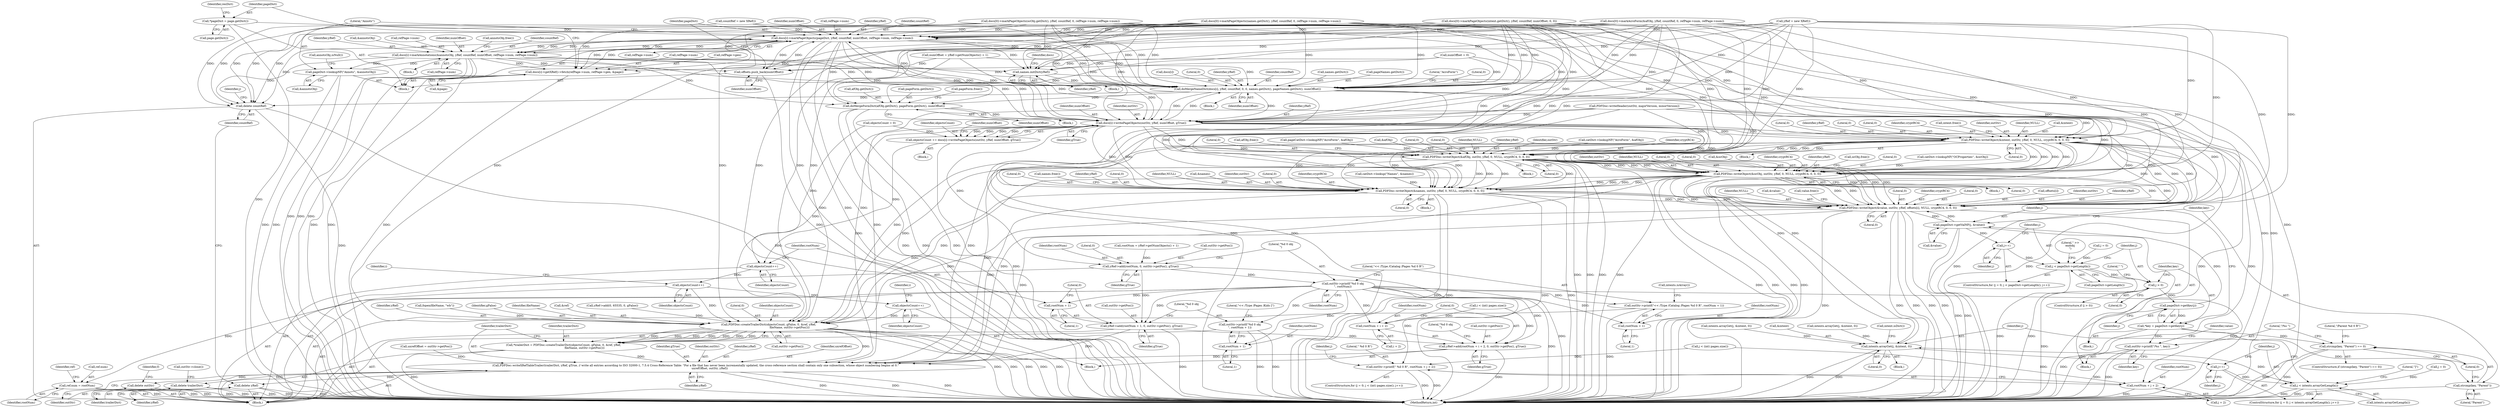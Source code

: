 digraph "0_poppler_5c9b08a875b07853be6c44e43ff5f7f059df666a@pointer" {
"1000649" [label="(Call,*pageDict = page.getDict())"];
"1000675" [label="(Call,docs[i]->markPageObjects(pageDict, yRef, countRef, numOffset, refPage->num, refPage->num))"];
"1000639" [label="(Call,docs[i]->getXRef()->fetch(refPage->num, refPage->gen, &page))"];
"1000673" [label="(Call,offsets.push_back(numOffset))"];
"1000695" [label="(Call,docs[i]->markAnnotations(&annotsObj, yRef, countRef, numOffset, refPage->num, refPage->num))"];
"1000687" [label="(Call,pageDict->lookupNF(\"Annots\", &annotsObj))"];
"1000733" [label="(Call,names.initDict(yRef))"];
"1000735" [label="(Call,doMergeNameDict(docs[i], yRef, countRef, 0, 0, names.getDict(), pageNames.getDict(), numOffset))"];
"1000771" [label="(Call,doMergeFormDict(afObj.getDict(), pageForm.getDict(), numOffset))"];
"1000780" [label="(Call,docs[i]->writePageObjects(outStr, yRef, numOffset, gTrue))"];
"1000778" [label="(Call,objectsCount += docs[i]->writePageObjects(outStr, yRef, numOffset, gTrue))"];
"1000911" [label="(Call,objectsCount++)"];
"1000948" [label="(Call,objectsCount++)"];
"1001043" [label="(Call,objectsCount++)"];
"1001063" [label="(Call,PDFDoc::createTrailerDict(objectsCount, gFalse, 0, &ref, yRef,\n                                                fileName, outStr->getPos()))"];
"1001061" [label="(Call,*trailerDict = PDFDoc::createTrailerDict(objectsCount, gFalse, 0, &ref, yRef,\n                                                fileName, outStr->getPos()))"];
"1001072" [label="(Call,PDFDoc::writeXRefTableTrailer(trailerDict, yRef, gTrue, // write all entries according to ISO 32000-1, 7.5.4 Cross-Reference Table: \"For a file that has never been incrementally updated, the cross-reference section shall contain only one subsection, whose object numbering begins at 0.\"\n                                uxrefOffset, outStr, yRef))"];
"1001079" [label="(Call,delete trailerDict)"];
"1001082" [label="(Call,delete outStr)"];
"1001086" [label="(Call,delete yRef)"];
"1000795" [label="(Call,yRef->add(rootNum, 0, outStr->getPos(), gTrue))"];
"1000800" [label="(Call,outStr->printf(\"%d 0 obj\n\", rootNum))"];
"1000803" [label="(Call,outStr->printf(\"<< /Type /Catalog /Pages %d 0 R\", rootNum + 1))"];
"1000805" [label="(Call,rootNum + 1)"];
"1000913" [label="(Call,yRef->add(rootNum + 1, 0, outStr->getPos(), gTrue))"];
"1000962" [label="(Call,yRef->add(rootNum + i + 2, 0, outStr->getPos(), gTrue))"];
"1000914" [label="(Call,rootNum + 1)"];
"1000920" [label="(Call,outStr->printf(\"%d 0 obj\n\", rootNum + 1))"];
"1000922" [label="(Call,rootNum + 1)"];
"1000938" [label="(Call,outStr->printf(\" %d 0 R\", rootNum + j + 2))"];
"1000940" [label="(Call,rootNum + j + 2)"];
"1000963" [label="(Call,rootNum + i + 2)"];
"1001050" [label="(Call,ref.num = rootNum)"];
"1000836" [label="(Call,PDFDoc::writeObject(&intent, outStr, yRef, 0, NULL, cryptRC4, 0, 0, 0))"];
"1000828" [label="(Call,intents.arrayGet(j, &intent, 0))"];
"1000824" [label="(Call,j++)"];
"1000821" [label="(Call,j < intents.arrayGetLength())"];
"1000857" [label="(Call,PDFDoc::writeObject(&afObj, outStr, yRef, 0, NULL, cryptRC4, 0, 0, 0))"];
"1000877" [label="(Call,PDFDoc::writeObject(&ocObj, outStr, yRef, 0, NULL, cryptRC4, 0, 0, 0))"];
"1000897" [label="(Call,PDFDoc::writeObject(&names, outStr, yRef, 0, NULL, cryptRC4, 0, 0, 0))"];
"1001027" [label="(Call,PDFDoc::writeObject(&value, outStr, yRef, offsets[i], NULL, cryptRC4, 0, 0, 0))"];
"1001006" [label="(Call,pageDict->getValNF(j, &value))"];
"1000991" [label="(Call,j++)"];
"1000988" [label="(Call,j < pageDict->getLength())"];
"1000995" [label="(Call,j > 0)"];
"1001003" [label="(Call,pageDict->getKey(j))"];
"1001001" [label="(Call,*key = pageDict->getKey(j))"];
"1001011" [label="(Call,strcmp(key, \"Parent\") == 0)"];
"1001012" [label="(Call,strcmp(key, \"Parent\"))"];
"1001024" [label="(Call,outStr->printf(\"/%s \", key))"];
"1001088" [label="(Call,delete countRef)"];
"1000679" [label="(Identifier,numOffset)"];
"1001088" [label="(Call,delete countRef)"];
"1000784" [label="(Identifier,gTrue)"];
"1000868" [label="(Call,afObj.free())"];
"1000460" [label="(Call,intents.arrayGet(j, &intent, 0))"];
"1000311" [label="(Call,yRef->add(0, 65535, 0, gFalse))"];
"1000743" [label="(Call,names.getDict())"];
"1000376" [label="(Call,docs[0]->markPageObjects(ocObj.getDict(), yRef, countRef, 0, refPage->num, refPage->num))"];
"1000898" [label="(Call,&names)"];
"1000786" [label="(Identifier,numOffset)"];
"1000927" [label="(ControlStructure,for (j = 0; j < (int) pages.size(); j++))"];
"1001057" [label="(Identifier,ref)"];
"1001006" [label="(Call,pageDict->getValNF(j, &value))"];
"1000689" [label="(Call,&annotsObj)"];
"1001039" [label="(Literal,0)"];
"1000839" [label="(Identifier,outStr)"];
"1000727" [label="(Block,)"];
"1000991" [label="(Call,j++)"];
"1000673" [label="(Call,offsets.push_back(numOffset))"];
"1000640" [label="(Call,refPage->num)"];
"1000912" [label="(Identifier,objectsCount)"];
"1000861" [label="(Identifier,yRef)"];
"1001085" [label="(Identifier,f)"];
"1001075" [label="(Identifier,gTrue)"];
"1001010" [label="(ControlStructure,if (strcmp(key, \"Parent\") == 0))"];
"1001077" [label="(Identifier,outStr)"];
"1000884" [label="(Identifier,cryptRC4)"];
"1001026" [label="(Identifier,key)"];
"1000994" [label="(ControlStructure,if (j > 0))"];
"1000860" [label="(Identifier,outStr)"];
"1000984" [label="(ControlStructure,for (j = 0; j < pageDict->getLength(); j++))"];
"1001066" [label="(Literal,0)"];
"1000801" [label="(Literal,\"%d 0 obj\n\")"];
"1000941" [label="(Identifier,rootNum)"];
"1000594" [label="(Call,docs[0]->markPageObjects(intent.getDict(), yRef, countRef, numOffset, 0, 0))"];
"1000854" [label="(Block,)"];
"1000990" [label="(Call,pageDict->getLength())"];
"1000797" [label="(Literal,0)"];
"1000821" [label="(Call,j < intents.arrayGetLength())"];
"1000900" [label="(Identifier,outStr)"];
"1000736" [label="(Call,docs[i])"];
"1000835" [label="(Block,)"];
"1001074" [label="(Identifier,yRef)"];
"1001051" [label="(Call,ref.num)"];
"1000782" [label="(Identifier,yRef)"];
"1000825" [label="(Identifier,j)"];
"1000694" [label="(Block,)"];
"1000651" [label="(Call,page.getDict())"];
"1001064" [label="(Identifier,objectsCount)"];
"1000341" [label="(Call,catDict->lookupNF(\"AcroForm\", &afObj))"];
"1000882" [label="(Literal,0)"];
"1000989" [label="(Identifier,j)"];
"1001025" [label="(Literal,\"/%s \")"];
"1000800" [label="(Call,outStr->printf(\"%d 0 obj\n\", rootNum))"];
"1000916" [label="(Literal,1)"];
"1000628" [label="(Block,)"];
"1000790" [label="(Call,rootNum = yRef->getNumObjects() + 1)"];
"1000704" [label="(Call,refPage->num)"];
"1000741" [label="(Literal,0)"];
"1000734" [label="(Identifier,yRef)"];
"1000701" [label="(Call,refPage->num)"];
"1000739" [label="(Identifier,yRef)"];
"1000867" [label="(Literal,0)"];
"1000654" [label="(Identifier,resDict)"];
"1000942" [label="(Call,j + 2)"];
"1000968" [label="(Literal,0)"];
"1001003" [label="(Call,pageDict->getKey(j))"];
"1000964" [label="(Identifier,rootNum)"];
"1000806" [label="(Identifier,rootNum)"];
"1001069" [label="(Identifier,yRef)"];
"1001014" [label="(Literal,\"Parent\")"];
"1000286" [label="(Call,fopen(fileName, \"wb\"))"];
"1001078" [label="(Identifier,yRef)"];
"1001089" [label="(Identifier,countRef)"];
"1001062" [label="(Identifier,trailerDict)"];
"1000837" [label="(Call,&intent)"];
"1000683" [label="(Call,refPage->num)"];
"1000804" [label="(Literal,\"<< /Type /Catalog /Pages %d 0 R\")"];
"1000832" [label="(Literal,0)"];
"1000864" [label="(Identifier,cryptRC4)"];
"1000937" [label="(Identifier,j)"];
"1000938" [label="(Call,outStr->printf(\" %d 0 R\", rootNum + j + 2))"];
"1001018" [label="(Literal,\"/Parent %d 0 R\")"];
"1000773" [label="(Call,pageForm.getDict())"];
"1001080" [label="(Identifier,trailerDict)"];
"1001086" [label="(Call,delete yRef)"];
"1000693" [label="(Call,annotsObj.isNull())"];
"1000830" [label="(Call,&intent)"];
"1000954" [label="(Call,i < (int) pages.size())"];
"1000780" [label="(Call,docs[i]->writePageObjects(outStr, yRef, numOffset, gTrue))"];
"1001072" [label="(Call,PDFDoc::writeXRefTableTrailer(trailerDict, yRef, gTrue, // write all entries according to ISO 32000-1, 7.5.4 Cross-Reference Table: \"For a file that has never been incrementally updated, the cross-reference section shall contain only one subsection, whose object numbering begins at 0.\"\n                                uxrefOffset, outStr, yRef))"];
"1000802" [label="(Identifier,rootNum)"];
"1000680" [label="(Call,refPage->num)"];
"1000745" [label="(Identifier,numOffset)"];
"1000920" [label="(Call,outStr->printf(\"%d 0 obj\n\", rootNum + 1))"];
"1000646" [label="(Call,&page)"];
"1000826" [label="(Block,)"];
"1000844" [label="(Literal,0)"];
"1000840" [label="(Identifier,yRef)"];
"1000775" [label="(Call,pageForm.free())"];
"1001043" [label="(Call,objectsCount++)"];
"1000828" [label="(Call,intents.arrayGet(j, &intent, 0))"];
"1000915" [label="(Identifier,rootNum)"];
"1001042" [label="(Literal,\" >>\nendobj\n\")"];
"1000939" [label="(Literal,\" %d 0 R\")"];
"1000894" [label="(Block,)"];
"1001065" [label="(Identifier,gFalse)"];
"1000675" [label="(Call,docs[i]->markPageObjects(pageDict, yRef, countRef, numOffset, refPage->num, refPage->num))"];
"1000906" [label="(Literal,0)"];
"1000778" [label="(Call,objectsCount += docs[i]->writePageObjects(outStr, yRef, numOffset, gTrue))"];
"1000639" [label="(Call,docs[i]->getXRef()->fetch(refPage->num, refPage->gen, &page))"];
"1001081" [label="(Call,outStr->close())"];
"1001038" [label="(Literal,0)"];
"1000795" [label="(Call,yRef->add(rootNum, 0, outStr->getPos(), gTrue))"];
"1000904" [label="(Identifier,cryptRC4)"];
"1001002" [label="(Identifier,key)"];
"1000940" [label="(Call,rootNum + j + 2)"];
"1000700" [label="(Identifier,numOffset)"];
"1000677" [label="(Identifier,yRef)"];
"1000877" [label="(Call,PDFDoc::writeObject(&ocObj, outStr, yRef, 0, NULL, cryptRC4, 0, 0, 0))"];
"1000961" [label="(Block,)"];
"1000878" [label="(Call,&ocObj)"];
"1000798" [label="(Call,outStr->getPos())"];
"1000865" [label="(Literal,0)"];
"1000387" [label="(Call,catDict->lookup(\"Names\", &names))"];
"1001023" [label="(Block,)"];
"1000874" [label="(Block,)"];
"1000887" [label="(Literal,0)"];
"1001054" [label="(Identifier,rootNum)"];
"1000110" [label="(Call,numOffset = 0)"];
"1000992" [label="(Identifier,j)"];
"1000316" [label="(Call,PDFDoc::writeHeader(outStr, majorVersion, minorVersion))"];
"1001070" [label="(Identifier,fileName)"];
"1001063" [label="(Call,PDFDoc::createTrailerDict(objectsCount, gFalse, 0, &ref, yRef,\n                                                fileName, outStr->getPos()))"];
"1000972" [label="(Literal,\"%d 0 obj\n\")"];
"1000926" [label="(Literal,\"<< /Type /Pages /Kids [\")"];
"1000905" [label="(Literal,0)"];
"1000731" [label="(Block,)"];
"1001036" [label="(Identifier,cryptRC4)"];
"1000908" [label="(Call,names.free())"];
"1000650" [label="(Identifier,pageDict)"];
"1000805" [label="(Call,rootNum + 1)"];
"1000822" [label="(Identifier,j)"];
"1000999" [label="(Literal,\" \")"];
"1000842" [label="(Identifier,NULL)"];
"1000796" [label="(Identifier,rootNum)"];
"1001082" [label="(Call,delete outStr)"];
"1001083" [label="(Identifier,outStr)"];
"1000354" [label="(Call,docs[0]->markAcroForm(&afObj, yRef, countRef, 0, refPage->num, refPage->num))"];
"1001079" [label="(Call,delete trailerDict)"];
"1000303" [label="(Call,yRef = new XRef())"];
"1001037" [label="(Literal,0)"];
"1000914" [label="(Call,rootNum + 1)"];
"1000763" [label="(Call,pageCatDict->lookupNF(\"AcroForm\", &afObj))"];
"1000817" [label="(ControlStructure,for (j = 0; j < intents.arrayGetLength(); j++))"];
"1001007" [label="(Identifier,j)"];
"1000919" [label="(Identifier,gTrue)"];
"1001050" [label="(Call,ref.num = rootNum)"];
"1000907" [label="(Literal,0)"];
"1000858" [label="(Call,&afObj)"];
"1000841" [label="(Literal,0)"];
"1000881" [label="(Identifier,yRef)"];
"1000901" [label="(Identifier,yRef)"];
"1000737" [label="(Identifier,docs)"];
"1000735" [label="(Call,doMergeNameDict(docs[i], yRef, countRef, 0, 0, names.getDict(), pageNames.getDict(), numOffset))"];
"1000917" [label="(Literal,0)"];
"1000924" [label="(Literal,1)"];
"1000965" [label="(Call,i + 2)"];
"1000845" [label="(Literal,0)"];
"1001001" [label="(Call,*key = pageDict->getKey(j))"];
"1000997" [label="(Literal,0)"];
"1000902" [label="(Literal,0)"];
"1000921" [label="(Literal,\"%d 0 obj\n\")"];
"1001087" [label="(Identifier,yRef)"];
"1000888" [label="(Call,ocObj.free())"];
"1000960" [label="(Identifier,i)"];
"1000862" [label="(Literal,0)"];
"1000772" [label="(Call,afObj.getDict())"];
"1000897" [label="(Call,PDFDoc::writeObject(&names, outStr, yRef, 0, NULL, cryptRC4, 0, 0, 0))"];
"1000903" [label="(Identifier,NULL)"];
"1000740" [label="(Identifier,countRef)"];
"1000618" [label="(Block,)"];
"1000985" [label="(Call,j = 0)"];
"1001012" [label="(Call,strcmp(key, \"Parent\"))"];
"1000818" [label="(Call,j = 0)"];
"1000857" [label="(Call,PDFDoc::writeObject(&afObj, outStr, yRef, 0, NULL, cryptRC4, 0, 0, 0))"];
"1000770" [label="(Block,)"];
"1000843" [label="(Identifier,cryptRC4)"];
"1000885" [label="(Literal,0)"];
"1000707" [label="(Call,annotsObj.free())"];
"1000106" [label="(Call,objectsCount = 0)"];
"1000913" [label="(Call,yRef->add(rootNum + 1, 0, outStr->getPos(), gTrue))"];
"1000847" [label="(Call,intent.free())"];
"1000799" [label="(Identifier,gTrue)"];
"1000397" [label="(Call,docs[0]->markPageObjects(names.getDict(), yRef, countRef, 0, refPage->num, refPage->num))"];
"1000695" [label="(Call,docs[i]->markAnnotations(&annotsObj, yRef, countRef, numOffset, refPage->num, refPage->num))"];
"1000969" [label="(Call,outStr->getPos())"];
"1001032" [label="(Call,offsets[i])"];
"1000824" [label="(Call,j++)"];
"1001011" [label="(Call,strcmp(key, \"Parent\") == 0)"];
"1000744" [label="(Call,pageNames.getDict())"];
"1000366" [label="(Call,catDict->lookupNF(\"OCProperties\", &ocObj))"];
"1001030" [label="(Identifier,outStr)"];
"1000948" [label="(Call,objectsCount++)"];
"1001004" [label="(Identifier,j)"];
"1000699" [label="(Identifier,countRef)"];
"1000687" [label="(Call,pageDict->lookupNF(\"Annots\", &annotsObj))"];
"1000988" [label="(Call,j < pageDict->getLength())"];
"1001013" [label="(Identifier,key)"];
"1001061" [label="(Call,*trailerDict = PDFDoc::createTrailerDict(objectsCount, gFalse, 0, &ref, yRef,\n                                                fileName, outStr->getPos()))"];
"1000922" [label="(Call,rootNum + 1)"];
"1000698" [label="(Identifier,yRef)"];
"1000970" [label="(Identifier,gTrue)"];
"1001029" [label="(Identifier,value)"];
"1000733" [label="(Call,names.initDict(yRef))"];
"1000586" [label="(Call,intents.arrayGet(j, &intent, 0))"];
"1000783" [label="(Identifier,numOffset)"];
"1001071" [label="(Call,outStr->getPos())"];
"1000995" [label="(Call,j > 0)"];
"1001024" [label="(Call,outStr->printf(\"/%s \", key))"];
"1000747" [label="(Literal,\"AcroForm\")"];
"1001031" [label="(Identifier,yRef)"];
"1001073" [label="(Identifier,trailerDict)"];
"1000952" [label="(Identifier,i)"];
"1000846" [label="(Literal,0)"];
"1000803" [label="(Call,outStr->printf(\"<< /Type /Catalog /Pages %d 0 R\", rootNum + 1))"];
"1000771" [label="(Call,doMergeFormDict(afObj.getDict(), pageForm.getDict(), numOffset))"];
"1000996" [label="(Identifier,j)"];
"1000880" [label="(Identifier,outStr)"];
"1000781" [label="(Identifier,outStr)"];
"1001035" [label="(Identifier,NULL)"];
"1000643" [label="(Call,refPage->gen)"];
"1000823" [label="(Call,intents.arrayGetLength())"];
"1001028" [label="(Call,&value)"];
"1000649" [label="(Call,*pageDict = page.getDict())"];
"1000883" [label="(Identifier,NULL)"];
"1000963" [label="(Call,rootNum + i + 2)"];
"1001120" [label="(MethodReturn,int)"];
"1000742" [label="(Literal,0)"];
"1000962" [label="(Call,yRef->add(rootNum + i + 2, 0, outStr->getPos(), gTrue))"];
"1001015" [label="(Literal,0)"];
"1001076" [label="(Identifier,uxrefOffset)"];
"1001092" [label="(Identifier,j)"];
"1000849" [label="(Literal,\"]\")"];
"1000674" [label="(Identifier,numOffset)"];
"1001044" [label="(Identifier,objectsCount)"];
"1001067" [label="(Call,&ref)"];
"1000886" [label="(Literal,0)"];
"1000688" [label="(Literal,\"Annots\")"];
"1000836" [label="(Call,PDFDoc::writeObject(&intent, outStr, yRef, 0, NULL, cryptRC4, 0, 0, 0))"];
"1000866" [label="(Literal,0)"];
"1000307" [label="(Call,countRef = new XRef())"];
"1000834" [label="(Call,intent.isDict())"];
"1000911" [label="(Call,objectsCount++)"];
"1000774" [label="(Identifier,numOffset)"];
"1001046" [label="(Call,uxrefOffset = outStr->getPos())"];
"1000993" [label="(Block,)"];
"1001027" [label="(Call,PDFDoc::writeObject(&value, outStr, yRef, offsets[i], NULL, cryptRC4, 0, 0, 0))"];
"1000807" [label="(Literal,1)"];
"1000918" [label="(Call,outStr->getPos())"];
"1000949" [label="(Identifier,objectsCount)"];
"1000931" [label="(Call,j < (int) pages.size())"];
"1000829" [label="(Identifier,j)"];
"1000678" [label="(Identifier,countRef)"];
"1000696" [label="(Call,&annotsObj)"];
"1000779" [label="(Identifier,objectsCount)"];
"1000923" [label="(Identifier,rootNum)"];
"1001040" [label="(Call,value.free())"];
"1001008" [label="(Call,&value)"];
"1000104" [label="(Block,)"];
"1000810" [label="(Call,intents.isArray())"];
"1000863" [label="(Identifier,NULL)"];
"1000785" [label="(Call,numOffset = yRef->getNumObjects() + 1)"];
"1000676" [label="(Identifier,pageDict)"];
"1000649" -> "1000628"  [label="AST: "];
"1000649" -> "1000651"  [label="CFG: "];
"1000650" -> "1000649"  [label="AST: "];
"1000651" -> "1000649"  [label="AST: "];
"1000654" -> "1000649"  [label="CFG: "];
"1000649" -> "1001120"  [label="DDG: "];
"1000649" -> "1000675"  [label="DDG: "];
"1000675" -> "1000628"  [label="AST: "];
"1000675" -> "1000683"  [label="CFG: "];
"1000676" -> "1000675"  [label="AST: "];
"1000677" -> "1000675"  [label="AST: "];
"1000678" -> "1000675"  [label="AST: "];
"1000679" -> "1000675"  [label="AST: "];
"1000680" -> "1000675"  [label="AST: "];
"1000683" -> "1000675"  [label="AST: "];
"1000688" -> "1000675"  [label="CFG: "];
"1000675" -> "1001120"  [label="DDG: "];
"1000675" -> "1001120"  [label="DDG: "];
"1000675" -> "1001120"  [label="DDG: "];
"1000675" -> "1000639"  [label="DDG: "];
"1000675" -> "1000673"  [label="DDG: "];
"1000303" -> "1000675"  [label="DDG: "];
"1000354" -> "1000675"  [label="DDG: "];
"1000354" -> "1000675"  [label="DDG: "];
"1000376" -> "1000675"  [label="DDG: "];
"1000376" -> "1000675"  [label="DDG: "];
"1000695" -> "1000675"  [label="DDG: "];
"1000695" -> "1000675"  [label="DDG: "];
"1000397" -> "1000675"  [label="DDG: "];
"1000397" -> "1000675"  [label="DDG: "];
"1000780" -> "1000675"  [label="DDG: "];
"1000594" -> "1000675"  [label="DDG: "];
"1000594" -> "1000675"  [label="DDG: "];
"1000307" -> "1000675"  [label="DDG: "];
"1000735" -> "1000675"  [label="DDG: "];
"1000673" -> "1000675"  [label="DDG: "];
"1000639" -> "1000675"  [label="DDG: "];
"1000675" -> "1000695"  [label="DDG: "];
"1000675" -> "1000695"  [label="DDG: "];
"1000675" -> "1000695"  [label="DDG: "];
"1000675" -> "1000695"  [label="DDG: "];
"1000675" -> "1000733"  [label="DDG: "];
"1000675" -> "1000735"  [label="DDG: "];
"1000675" -> "1000735"  [label="DDG: "];
"1000675" -> "1000735"  [label="DDG: "];
"1000675" -> "1000771"  [label="DDG: "];
"1000675" -> "1000780"  [label="DDG: "];
"1000675" -> "1000780"  [label="DDG: "];
"1000675" -> "1001088"  [label="DDG: "];
"1000639" -> "1000628"  [label="AST: "];
"1000639" -> "1000646"  [label="CFG: "];
"1000640" -> "1000639"  [label="AST: "];
"1000643" -> "1000639"  [label="AST: "];
"1000646" -> "1000639"  [label="AST: "];
"1000650" -> "1000639"  [label="CFG: "];
"1000639" -> "1001120"  [label="DDG: "];
"1000639" -> "1001120"  [label="DDG: "];
"1000639" -> "1001120"  [label="DDG: "];
"1000397" -> "1000639"  [label="DDG: "];
"1000376" -> "1000639"  [label="DDG: "];
"1000695" -> "1000639"  [label="DDG: "];
"1000354" -> "1000639"  [label="DDG: "];
"1000673" -> "1000628"  [label="AST: "];
"1000673" -> "1000674"  [label="CFG: "];
"1000674" -> "1000673"  [label="AST: "];
"1000676" -> "1000673"  [label="CFG: "];
"1000673" -> "1001120"  [label="DDG: "];
"1000695" -> "1000673"  [label="DDG: "];
"1000594" -> "1000673"  [label="DDG: "];
"1000785" -> "1000673"  [label="DDG: "];
"1000110" -> "1000673"  [label="DDG: "];
"1000695" -> "1000694"  [label="AST: "];
"1000695" -> "1000704"  [label="CFG: "];
"1000696" -> "1000695"  [label="AST: "];
"1000698" -> "1000695"  [label="AST: "];
"1000699" -> "1000695"  [label="AST: "];
"1000700" -> "1000695"  [label="AST: "];
"1000701" -> "1000695"  [label="AST: "];
"1000704" -> "1000695"  [label="AST: "];
"1000707" -> "1000695"  [label="CFG: "];
"1000695" -> "1001120"  [label="DDG: "];
"1000695" -> "1001120"  [label="DDG: "];
"1000695" -> "1001120"  [label="DDG: "];
"1000695" -> "1000687"  [label="DDG: "];
"1000687" -> "1000695"  [label="DDG: "];
"1000695" -> "1000733"  [label="DDG: "];
"1000695" -> "1000735"  [label="DDG: "];
"1000695" -> "1000735"  [label="DDG: "];
"1000695" -> "1000735"  [label="DDG: "];
"1000695" -> "1000771"  [label="DDG: "];
"1000695" -> "1000780"  [label="DDG: "];
"1000695" -> "1000780"  [label="DDG: "];
"1000695" -> "1001088"  [label="DDG: "];
"1000687" -> "1000628"  [label="AST: "];
"1000687" -> "1000689"  [label="CFG: "];
"1000688" -> "1000687"  [label="AST: "];
"1000689" -> "1000687"  [label="AST: "];
"1000693" -> "1000687"  [label="CFG: "];
"1000687" -> "1001120"  [label="DDG: "];
"1000687" -> "1001120"  [label="DDG: "];
"1000733" -> "1000731"  [label="AST: "];
"1000733" -> "1000734"  [label="CFG: "];
"1000734" -> "1000733"  [label="AST: "];
"1000737" -> "1000733"  [label="CFG: "];
"1000733" -> "1001120"  [label="DDG: "];
"1000303" -> "1000733"  [label="DDG: "];
"1000354" -> "1000733"  [label="DDG: "];
"1000376" -> "1000733"  [label="DDG: "];
"1000397" -> "1000733"  [label="DDG: "];
"1000780" -> "1000733"  [label="DDG: "];
"1000594" -> "1000733"  [label="DDG: "];
"1000733" -> "1000735"  [label="DDG: "];
"1000735" -> "1000727"  [label="AST: "];
"1000735" -> "1000745"  [label="CFG: "];
"1000736" -> "1000735"  [label="AST: "];
"1000739" -> "1000735"  [label="AST: "];
"1000740" -> "1000735"  [label="AST: "];
"1000741" -> "1000735"  [label="AST: "];
"1000742" -> "1000735"  [label="AST: "];
"1000743" -> "1000735"  [label="AST: "];
"1000744" -> "1000735"  [label="AST: "];
"1000745" -> "1000735"  [label="AST: "];
"1000747" -> "1000735"  [label="CFG: "];
"1000735" -> "1001120"  [label="DDG: "];
"1000735" -> "1001120"  [label="DDG: "];
"1000735" -> "1001120"  [label="DDG: "];
"1000735" -> "1001120"  [label="DDG: "];
"1000303" -> "1000735"  [label="DDG: "];
"1000354" -> "1000735"  [label="DDG: "];
"1000354" -> "1000735"  [label="DDG: "];
"1000376" -> "1000735"  [label="DDG: "];
"1000376" -> "1000735"  [label="DDG: "];
"1000397" -> "1000735"  [label="DDG: "];
"1000397" -> "1000735"  [label="DDG: "];
"1000780" -> "1000735"  [label="DDG: "];
"1000594" -> "1000735"  [label="DDG: "];
"1000594" -> "1000735"  [label="DDG: "];
"1000594" -> "1000735"  [label="DDG: "];
"1000307" -> "1000735"  [label="DDG: "];
"1000785" -> "1000735"  [label="DDG: "];
"1000110" -> "1000735"  [label="DDG: "];
"1000735" -> "1000771"  [label="DDG: "];
"1000735" -> "1000780"  [label="DDG: "];
"1000735" -> "1000780"  [label="DDG: "];
"1000735" -> "1001088"  [label="DDG: "];
"1000771" -> "1000770"  [label="AST: "];
"1000771" -> "1000774"  [label="CFG: "];
"1000772" -> "1000771"  [label="AST: "];
"1000773" -> "1000771"  [label="AST: "];
"1000774" -> "1000771"  [label="AST: "];
"1000775" -> "1000771"  [label="CFG: "];
"1000771" -> "1001120"  [label="DDG: "];
"1000771" -> "1001120"  [label="DDG: "];
"1000771" -> "1001120"  [label="DDG: "];
"1000594" -> "1000771"  [label="DDG: "];
"1000785" -> "1000771"  [label="DDG: "];
"1000110" -> "1000771"  [label="DDG: "];
"1000771" -> "1000780"  [label="DDG: "];
"1000780" -> "1000778"  [label="AST: "];
"1000780" -> "1000784"  [label="CFG: "];
"1000781" -> "1000780"  [label="AST: "];
"1000782" -> "1000780"  [label="AST: "];
"1000783" -> "1000780"  [label="AST: "];
"1000784" -> "1000780"  [label="AST: "];
"1000778" -> "1000780"  [label="CFG: "];
"1000780" -> "1000778"  [label="DDG: "];
"1000780" -> "1000778"  [label="DDG: "];
"1000780" -> "1000778"  [label="DDG: "];
"1000780" -> "1000778"  [label="DDG: "];
"1000316" -> "1000780"  [label="DDG: "];
"1000303" -> "1000780"  [label="DDG: "];
"1000354" -> "1000780"  [label="DDG: "];
"1000376" -> "1000780"  [label="DDG: "];
"1000397" -> "1000780"  [label="DDG: "];
"1000594" -> "1000780"  [label="DDG: "];
"1000594" -> "1000780"  [label="DDG: "];
"1000785" -> "1000780"  [label="DDG: "];
"1000110" -> "1000780"  [label="DDG: "];
"1000780" -> "1000795"  [label="DDG: "];
"1000780" -> "1000836"  [label="DDG: "];
"1000780" -> "1000836"  [label="DDG: "];
"1000780" -> "1000857"  [label="DDG: "];
"1000780" -> "1000857"  [label="DDG: "];
"1000780" -> "1000877"  [label="DDG: "];
"1000780" -> "1000877"  [label="DDG: "];
"1000780" -> "1000897"  [label="DDG: "];
"1000780" -> "1000897"  [label="DDG: "];
"1000780" -> "1001027"  [label="DDG: "];
"1000780" -> "1001027"  [label="DDG: "];
"1000780" -> "1001063"  [label="DDG: "];
"1000780" -> "1001072"  [label="DDG: "];
"1000778" -> "1000618"  [label="AST: "];
"1000779" -> "1000778"  [label="AST: "];
"1000786" -> "1000778"  [label="CFG: "];
"1000778" -> "1001120"  [label="DDG: "];
"1000106" -> "1000778"  [label="DDG: "];
"1000778" -> "1000911"  [label="DDG: "];
"1000911" -> "1000104"  [label="AST: "];
"1000911" -> "1000912"  [label="CFG: "];
"1000912" -> "1000911"  [label="AST: "];
"1000915" -> "1000911"  [label="CFG: "];
"1000106" -> "1000911"  [label="DDG: "];
"1000911" -> "1000948"  [label="DDG: "];
"1000948" -> "1000104"  [label="AST: "];
"1000948" -> "1000949"  [label="CFG: "];
"1000949" -> "1000948"  [label="AST: "];
"1000952" -> "1000948"  [label="CFG: "];
"1000948" -> "1001043"  [label="DDG: "];
"1000948" -> "1001063"  [label="DDG: "];
"1001043" -> "1000961"  [label="AST: "];
"1001043" -> "1001044"  [label="CFG: "];
"1001044" -> "1001043"  [label="AST: "];
"1000960" -> "1001043"  [label="CFG: "];
"1001043" -> "1001063"  [label="DDG: "];
"1001063" -> "1001061"  [label="AST: "];
"1001063" -> "1001071"  [label="CFG: "];
"1001064" -> "1001063"  [label="AST: "];
"1001065" -> "1001063"  [label="AST: "];
"1001066" -> "1001063"  [label="AST: "];
"1001067" -> "1001063"  [label="AST: "];
"1001069" -> "1001063"  [label="AST: "];
"1001070" -> "1001063"  [label="AST: "];
"1001071" -> "1001063"  [label="AST: "];
"1001061" -> "1001063"  [label="CFG: "];
"1001063" -> "1001120"  [label="DDG: "];
"1001063" -> "1001120"  [label="DDG: "];
"1001063" -> "1001120"  [label="DDG: "];
"1001063" -> "1001120"  [label="DDG: "];
"1001063" -> "1001120"  [label="DDG: "];
"1001063" -> "1001061"  [label="DDG: "];
"1001063" -> "1001061"  [label="DDG: "];
"1001063" -> "1001061"  [label="DDG: "];
"1001063" -> "1001061"  [label="DDG: "];
"1001063" -> "1001061"  [label="DDG: "];
"1001063" -> "1001061"  [label="DDG: "];
"1001063" -> "1001061"  [label="DDG: "];
"1000311" -> "1001063"  [label="DDG: "];
"1000877" -> "1001063"  [label="DDG: "];
"1000303" -> "1001063"  [label="DDG: "];
"1000354" -> "1001063"  [label="DDG: "];
"1000376" -> "1001063"  [label="DDG: "];
"1000836" -> "1001063"  [label="DDG: "];
"1000594" -> "1001063"  [label="DDG: "];
"1000397" -> "1001063"  [label="DDG: "];
"1000897" -> "1001063"  [label="DDG: "];
"1001027" -> "1001063"  [label="DDG: "];
"1000857" -> "1001063"  [label="DDG: "];
"1000286" -> "1001063"  [label="DDG: "];
"1001063" -> "1001072"  [label="DDG: "];
"1001061" -> "1000104"  [label="AST: "];
"1001062" -> "1001061"  [label="AST: "];
"1001073" -> "1001061"  [label="CFG: "];
"1001061" -> "1001120"  [label="DDG: "];
"1001061" -> "1001072"  [label="DDG: "];
"1001072" -> "1000104"  [label="AST: "];
"1001072" -> "1001078"  [label="CFG: "];
"1001073" -> "1001072"  [label="AST: "];
"1001074" -> "1001072"  [label="AST: "];
"1001075" -> "1001072"  [label="AST: "];
"1001076" -> "1001072"  [label="AST: "];
"1001077" -> "1001072"  [label="AST: "];
"1001078" -> "1001072"  [label="AST: "];
"1001080" -> "1001072"  [label="CFG: "];
"1001072" -> "1001120"  [label="DDG: "];
"1001072" -> "1001120"  [label="DDG: "];
"1001072" -> "1001120"  [label="DDG: "];
"1000913" -> "1001072"  [label="DDG: "];
"1000962" -> "1001072"  [label="DDG: "];
"1001046" -> "1001072"  [label="DDG: "];
"1000857" -> "1001072"  [label="DDG: "];
"1000836" -> "1001072"  [label="DDG: "];
"1000877" -> "1001072"  [label="DDG: "];
"1000316" -> "1001072"  [label="DDG: "];
"1001027" -> "1001072"  [label="DDG: "];
"1000897" -> "1001072"  [label="DDG: "];
"1001072" -> "1001079"  [label="DDG: "];
"1001072" -> "1001082"  [label="DDG: "];
"1001072" -> "1001086"  [label="DDG: "];
"1001079" -> "1000104"  [label="AST: "];
"1001079" -> "1001080"  [label="CFG: "];
"1001080" -> "1001079"  [label="AST: "];
"1001081" -> "1001079"  [label="CFG: "];
"1001079" -> "1001120"  [label="DDG: "];
"1001079" -> "1001120"  [label="DDG: "];
"1001082" -> "1000104"  [label="AST: "];
"1001082" -> "1001083"  [label="CFG: "];
"1001083" -> "1001082"  [label="AST: "];
"1001085" -> "1001082"  [label="CFG: "];
"1001082" -> "1001120"  [label="DDG: "];
"1001082" -> "1001120"  [label="DDG: "];
"1001086" -> "1000104"  [label="AST: "];
"1001086" -> "1001087"  [label="CFG: "];
"1001087" -> "1001086"  [label="AST: "];
"1001089" -> "1001086"  [label="CFG: "];
"1001086" -> "1001120"  [label="DDG: "];
"1001086" -> "1001120"  [label="DDG: "];
"1000795" -> "1000104"  [label="AST: "];
"1000795" -> "1000799"  [label="CFG: "];
"1000796" -> "1000795"  [label="AST: "];
"1000797" -> "1000795"  [label="AST: "];
"1000798" -> "1000795"  [label="AST: "];
"1000799" -> "1000795"  [label="AST: "];
"1000801" -> "1000795"  [label="CFG: "];
"1000795" -> "1001120"  [label="DDG: "];
"1000790" -> "1000795"  [label="DDG: "];
"1000795" -> "1000800"  [label="DDG: "];
"1000795" -> "1000913"  [label="DDG: "];
"1000800" -> "1000104"  [label="AST: "];
"1000800" -> "1000802"  [label="CFG: "];
"1000801" -> "1000800"  [label="AST: "];
"1000802" -> "1000800"  [label="AST: "];
"1000804" -> "1000800"  [label="CFG: "];
"1000800" -> "1001120"  [label="DDG: "];
"1000800" -> "1000803"  [label="DDG: "];
"1000800" -> "1000805"  [label="DDG: "];
"1000800" -> "1000913"  [label="DDG: "];
"1000800" -> "1000914"  [label="DDG: "];
"1000800" -> "1000920"  [label="DDG: "];
"1000800" -> "1000922"  [label="DDG: "];
"1000800" -> "1000938"  [label="DDG: "];
"1000800" -> "1000940"  [label="DDG: "];
"1000800" -> "1000962"  [label="DDG: "];
"1000800" -> "1000963"  [label="DDG: "];
"1000800" -> "1001050"  [label="DDG: "];
"1000803" -> "1000104"  [label="AST: "];
"1000803" -> "1000805"  [label="CFG: "];
"1000804" -> "1000803"  [label="AST: "];
"1000805" -> "1000803"  [label="AST: "];
"1000810" -> "1000803"  [label="CFG: "];
"1000803" -> "1001120"  [label="DDG: "];
"1000805" -> "1000807"  [label="CFG: "];
"1000806" -> "1000805"  [label="AST: "];
"1000807" -> "1000805"  [label="AST: "];
"1000913" -> "1000104"  [label="AST: "];
"1000913" -> "1000919"  [label="CFG: "];
"1000914" -> "1000913"  [label="AST: "];
"1000917" -> "1000913"  [label="AST: "];
"1000918" -> "1000913"  [label="AST: "];
"1000919" -> "1000913"  [label="AST: "];
"1000921" -> "1000913"  [label="CFG: "];
"1000913" -> "1001120"  [label="DDG: "];
"1000913" -> "1000962"  [label="DDG: "];
"1000962" -> "1000961"  [label="AST: "];
"1000962" -> "1000970"  [label="CFG: "];
"1000963" -> "1000962"  [label="AST: "];
"1000968" -> "1000962"  [label="AST: "];
"1000969" -> "1000962"  [label="AST: "];
"1000970" -> "1000962"  [label="AST: "];
"1000972" -> "1000962"  [label="CFG: "];
"1000962" -> "1001120"  [label="DDG: "];
"1000954" -> "1000962"  [label="DDG: "];
"1000914" -> "1000916"  [label="CFG: "];
"1000915" -> "1000914"  [label="AST: "];
"1000916" -> "1000914"  [label="AST: "];
"1000917" -> "1000914"  [label="CFG: "];
"1000920" -> "1000104"  [label="AST: "];
"1000920" -> "1000922"  [label="CFG: "];
"1000921" -> "1000920"  [label="AST: "];
"1000922" -> "1000920"  [label="AST: "];
"1000926" -> "1000920"  [label="CFG: "];
"1000920" -> "1001120"  [label="DDG: "];
"1000920" -> "1001120"  [label="DDG: "];
"1000922" -> "1000924"  [label="CFG: "];
"1000923" -> "1000922"  [label="AST: "];
"1000924" -> "1000922"  [label="AST: "];
"1000938" -> "1000927"  [label="AST: "];
"1000938" -> "1000940"  [label="CFG: "];
"1000939" -> "1000938"  [label="AST: "];
"1000940" -> "1000938"  [label="AST: "];
"1000937" -> "1000938"  [label="CFG: "];
"1000938" -> "1001120"  [label="DDG: "];
"1000938" -> "1001120"  [label="DDG: "];
"1000931" -> "1000938"  [label="DDG: "];
"1000940" -> "1000942"  [label="CFG: "];
"1000941" -> "1000940"  [label="AST: "];
"1000942" -> "1000940"  [label="AST: "];
"1000940" -> "1001120"  [label="DDG: "];
"1000931" -> "1000940"  [label="DDG: "];
"1000963" -> "1000965"  [label="CFG: "];
"1000964" -> "1000963"  [label="AST: "];
"1000965" -> "1000963"  [label="AST: "];
"1000968" -> "1000963"  [label="CFG: "];
"1000954" -> "1000963"  [label="DDG: "];
"1001050" -> "1000104"  [label="AST: "];
"1001050" -> "1001054"  [label="CFG: "];
"1001051" -> "1001050"  [label="AST: "];
"1001054" -> "1001050"  [label="AST: "];
"1001057" -> "1001050"  [label="CFG: "];
"1001050" -> "1001120"  [label="DDG: "];
"1001050" -> "1001120"  [label="DDG: "];
"1000836" -> "1000835"  [label="AST: "];
"1000836" -> "1000846"  [label="CFG: "];
"1000837" -> "1000836"  [label="AST: "];
"1000839" -> "1000836"  [label="AST: "];
"1000840" -> "1000836"  [label="AST: "];
"1000841" -> "1000836"  [label="AST: "];
"1000842" -> "1000836"  [label="AST: "];
"1000843" -> "1000836"  [label="AST: "];
"1000844" -> "1000836"  [label="AST: "];
"1000845" -> "1000836"  [label="AST: "];
"1000846" -> "1000836"  [label="AST: "];
"1000847" -> "1000836"  [label="CFG: "];
"1000836" -> "1001120"  [label="DDG: "];
"1000836" -> "1001120"  [label="DDG: "];
"1000836" -> "1001120"  [label="DDG: "];
"1000836" -> "1001120"  [label="DDG: "];
"1000836" -> "1000828"  [label="DDG: "];
"1000828" -> "1000836"  [label="DDG: "];
"1000316" -> "1000836"  [label="DDG: "];
"1000303" -> "1000836"  [label="DDG: "];
"1000354" -> "1000836"  [label="DDG: "];
"1000376" -> "1000836"  [label="DDG: "];
"1000397" -> "1000836"  [label="DDG: "];
"1000594" -> "1000836"  [label="DDG: "];
"1000836" -> "1000857"  [label="DDG: "];
"1000836" -> "1000857"  [label="DDG: "];
"1000836" -> "1000857"  [label="DDG: "];
"1000836" -> "1000857"  [label="DDG: "];
"1000836" -> "1000877"  [label="DDG: "];
"1000836" -> "1000877"  [label="DDG: "];
"1000836" -> "1000877"  [label="DDG: "];
"1000836" -> "1000877"  [label="DDG: "];
"1000836" -> "1000897"  [label="DDG: "];
"1000836" -> "1000897"  [label="DDG: "];
"1000836" -> "1000897"  [label="DDG: "];
"1000836" -> "1000897"  [label="DDG: "];
"1000836" -> "1001027"  [label="DDG: "];
"1000836" -> "1001027"  [label="DDG: "];
"1000836" -> "1001027"  [label="DDG: "];
"1000836" -> "1001027"  [label="DDG: "];
"1000828" -> "1000826"  [label="AST: "];
"1000828" -> "1000832"  [label="CFG: "];
"1000829" -> "1000828"  [label="AST: "];
"1000830" -> "1000828"  [label="AST: "];
"1000832" -> "1000828"  [label="AST: "];
"1000834" -> "1000828"  [label="CFG: "];
"1000828" -> "1001120"  [label="DDG: "];
"1000828" -> "1001120"  [label="DDG: "];
"1000828" -> "1000824"  [label="DDG: "];
"1000821" -> "1000828"  [label="DDG: "];
"1000586" -> "1000828"  [label="DDG: "];
"1000460" -> "1000828"  [label="DDG: "];
"1000824" -> "1000817"  [label="AST: "];
"1000824" -> "1000825"  [label="CFG: "];
"1000825" -> "1000824"  [label="AST: "];
"1000822" -> "1000824"  [label="CFG: "];
"1000824" -> "1000821"  [label="DDG: "];
"1000821" -> "1000817"  [label="AST: "];
"1000821" -> "1000823"  [label="CFG: "];
"1000822" -> "1000821"  [label="AST: "];
"1000823" -> "1000821"  [label="AST: "];
"1000829" -> "1000821"  [label="CFG: "];
"1000849" -> "1000821"  [label="CFG: "];
"1000821" -> "1001120"  [label="DDG: "];
"1000821" -> "1001120"  [label="DDG: "];
"1000818" -> "1000821"  [label="DDG: "];
"1000857" -> "1000854"  [label="AST: "];
"1000857" -> "1000867"  [label="CFG: "];
"1000858" -> "1000857"  [label="AST: "];
"1000860" -> "1000857"  [label="AST: "];
"1000861" -> "1000857"  [label="AST: "];
"1000862" -> "1000857"  [label="AST: "];
"1000863" -> "1000857"  [label="AST: "];
"1000864" -> "1000857"  [label="AST: "];
"1000865" -> "1000857"  [label="AST: "];
"1000866" -> "1000857"  [label="AST: "];
"1000867" -> "1000857"  [label="AST: "];
"1000868" -> "1000857"  [label="CFG: "];
"1000857" -> "1001120"  [label="DDG: "];
"1000857" -> "1001120"  [label="DDG: "];
"1000857" -> "1001120"  [label="DDG: "];
"1000857" -> "1001120"  [label="DDG: "];
"1000341" -> "1000857"  [label="DDG: "];
"1000763" -> "1000857"  [label="DDG: "];
"1000354" -> "1000857"  [label="DDG: "];
"1000354" -> "1000857"  [label="DDG: "];
"1000316" -> "1000857"  [label="DDG: "];
"1000303" -> "1000857"  [label="DDG: "];
"1000376" -> "1000857"  [label="DDG: "];
"1000397" -> "1000857"  [label="DDG: "];
"1000594" -> "1000857"  [label="DDG: "];
"1000857" -> "1000877"  [label="DDG: "];
"1000857" -> "1000877"  [label="DDG: "];
"1000857" -> "1000877"  [label="DDG: "];
"1000857" -> "1000877"  [label="DDG: "];
"1000857" -> "1000897"  [label="DDG: "];
"1000857" -> "1000897"  [label="DDG: "];
"1000857" -> "1000897"  [label="DDG: "];
"1000857" -> "1000897"  [label="DDG: "];
"1000857" -> "1001027"  [label="DDG: "];
"1000857" -> "1001027"  [label="DDG: "];
"1000857" -> "1001027"  [label="DDG: "];
"1000857" -> "1001027"  [label="DDG: "];
"1000877" -> "1000874"  [label="AST: "];
"1000877" -> "1000887"  [label="CFG: "];
"1000878" -> "1000877"  [label="AST: "];
"1000880" -> "1000877"  [label="AST: "];
"1000881" -> "1000877"  [label="AST: "];
"1000882" -> "1000877"  [label="AST: "];
"1000883" -> "1000877"  [label="AST: "];
"1000884" -> "1000877"  [label="AST: "];
"1000885" -> "1000877"  [label="AST: "];
"1000886" -> "1000877"  [label="AST: "];
"1000887" -> "1000877"  [label="AST: "];
"1000888" -> "1000877"  [label="CFG: "];
"1000877" -> "1001120"  [label="DDG: "];
"1000877" -> "1001120"  [label="DDG: "];
"1000877" -> "1001120"  [label="DDG: "];
"1000877" -> "1001120"  [label="DDG: "];
"1000366" -> "1000877"  [label="DDG: "];
"1000316" -> "1000877"  [label="DDG: "];
"1000303" -> "1000877"  [label="DDG: "];
"1000354" -> "1000877"  [label="DDG: "];
"1000376" -> "1000877"  [label="DDG: "];
"1000594" -> "1000877"  [label="DDG: "];
"1000397" -> "1000877"  [label="DDG: "];
"1000877" -> "1000897"  [label="DDG: "];
"1000877" -> "1000897"  [label="DDG: "];
"1000877" -> "1000897"  [label="DDG: "];
"1000877" -> "1000897"  [label="DDG: "];
"1000877" -> "1001027"  [label="DDG: "];
"1000877" -> "1001027"  [label="DDG: "];
"1000877" -> "1001027"  [label="DDG: "];
"1000877" -> "1001027"  [label="DDG: "];
"1000897" -> "1000894"  [label="AST: "];
"1000897" -> "1000907"  [label="CFG: "];
"1000898" -> "1000897"  [label="AST: "];
"1000900" -> "1000897"  [label="AST: "];
"1000901" -> "1000897"  [label="AST: "];
"1000902" -> "1000897"  [label="AST: "];
"1000903" -> "1000897"  [label="AST: "];
"1000904" -> "1000897"  [label="AST: "];
"1000905" -> "1000897"  [label="AST: "];
"1000906" -> "1000897"  [label="AST: "];
"1000907" -> "1000897"  [label="AST: "];
"1000908" -> "1000897"  [label="CFG: "];
"1000897" -> "1001120"  [label="DDG: "];
"1000897" -> "1001120"  [label="DDG: "];
"1000897" -> "1001120"  [label="DDG: "];
"1000897" -> "1001120"  [label="DDG: "];
"1000387" -> "1000897"  [label="DDG: "];
"1000316" -> "1000897"  [label="DDG: "];
"1000303" -> "1000897"  [label="DDG: "];
"1000354" -> "1000897"  [label="DDG: "];
"1000376" -> "1000897"  [label="DDG: "];
"1000594" -> "1000897"  [label="DDG: "];
"1000397" -> "1000897"  [label="DDG: "];
"1000897" -> "1001027"  [label="DDG: "];
"1000897" -> "1001027"  [label="DDG: "];
"1000897" -> "1001027"  [label="DDG: "];
"1000897" -> "1001027"  [label="DDG: "];
"1001027" -> "1001023"  [label="AST: "];
"1001027" -> "1001039"  [label="CFG: "];
"1001028" -> "1001027"  [label="AST: "];
"1001030" -> "1001027"  [label="AST: "];
"1001031" -> "1001027"  [label="AST: "];
"1001032" -> "1001027"  [label="AST: "];
"1001035" -> "1001027"  [label="AST: "];
"1001036" -> "1001027"  [label="AST: "];
"1001037" -> "1001027"  [label="AST: "];
"1001038" -> "1001027"  [label="AST: "];
"1001039" -> "1001027"  [label="AST: "];
"1001040" -> "1001027"  [label="CFG: "];
"1001027" -> "1001120"  [label="DDG: "];
"1001027" -> "1001120"  [label="DDG: "];
"1001027" -> "1001120"  [label="DDG: "];
"1001027" -> "1001120"  [label="DDG: "];
"1001027" -> "1001120"  [label="DDG: "];
"1001027" -> "1001006"  [label="DDG: "];
"1001006" -> "1001027"  [label="DDG: "];
"1000316" -> "1001027"  [label="DDG: "];
"1000303" -> "1001027"  [label="DDG: "];
"1000354" -> "1001027"  [label="DDG: "];
"1000376" -> "1001027"  [label="DDG: "];
"1000594" -> "1001027"  [label="DDG: "];
"1000397" -> "1001027"  [label="DDG: "];
"1001006" -> "1000993"  [label="AST: "];
"1001006" -> "1001008"  [label="CFG: "];
"1001007" -> "1001006"  [label="AST: "];
"1001008" -> "1001006"  [label="AST: "];
"1001013" -> "1001006"  [label="CFG: "];
"1001006" -> "1001120"  [label="DDG: "];
"1001006" -> "1001120"  [label="DDG: "];
"1001006" -> "1000991"  [label="DDG: "];
"1001003" -> "1001006"  [label="DDG: "];
"1000991" -> "1000984"  [label="AST: "];
"1000991" -> "1000992"  [label="CFG: "];
"1000992" -> "1000991"  [label="AST: "];
"1000989" -> "1000991"  [label="CFG: "];
"1000991" -> "1000988"  [label="DDG: "];
"1000988" -> "1000984"  [label="AST: "];
"1000988" -> "1000990"  [label="CFG: "];
"1000989" -> "1000988"  [label="AST: "];
"1000990" -> "1000988"  [label="AST: "];
"1000996" -> "1000988"  [label="CFG: "];
"1001042" -> "1000988"  [label="CFG: "];
"1000988" -> "1001120"  [label="DDG: "];
"1000988" -> "1001120"  [label="DDG: "];
"1000985" -> "1000988"  [label="DDG: "];
"1000988" -> "1000995"  [label="DDG: "];
"1000995" -> "1000994"  [label="AST: "];
"1000995" -> "1000997"  [label="CFG: "];
"1000996" -> "1000995"  [label="AST: "];
"1000997" -> "1000995"  [label="AST: "];
"1000999" -> "1000995"  [label="CFG: "];
"1001002" -> "1000995"  [label="CFG: "];
"1000995" -> "1001120"  [label="DDG: "];
"1000995" -> "1001003"  [label="DDG: "];
"1001003" -> "1001001"  [label="AST: "];
"1001003" -> "1001004"  [label="CFG: "];
"1001004" -> "1001003"  [label="AST: "];
"1001001" -> "1001003"  [label="CFG: "];
"1001003" -> "1001001"  [label="DDG: "];
"1001001" -> "1000993"  [label="AST: "];
"1001002" -> "1001001"  [label="AST: "];
"1001007" -> "1001001"  [label="CFG: "];
"1001001" -> "1001120"  [label="DDG: "];
"1001001" -> "1001011"  [label="DDG: "];
"1001001" -> "1001012"  [label="DDG: "];
"1001001" -> "1001024"  [label="DDG: "];
"1001011" -> "1001010"  [label="AST: "];
"1001011" -> "1001015"  [label="CFG: "];
"1001012" -> "1001011"  [label="AST: "];
"1001015" -> "1001011"  [label="AST: "];
"1001018" -> "1001011"  [label="CFG: "];
"1001025" -> "1001011"  [label="CFG: "];
"1001011" -> "1001120"  [label="DDG: "];
"1001011" -> "1001120"  [label="DDG: "];
"1001012" -> "1001014"  [label="CFG: "];
"1001013" -> "1001012"  [label="AST: "];
"1001014" -> "1001012"  [label="AST: "];
"1001015" -> "1001012"  [label="CFG: "];
"1001012" -> "1001120"  [label="DDG: "];
"1001024" -> "1001023"  [label="AST: "];
"1001024" -> "1001026"  [label="CFG: "];
"1001025" -> "1001024"  [label="AST: "];
"1001026" -> "1001024"  [label="AST: "];
"1001029" -> "1001024"  [label="CFG: "];
"1001024" -> "1001120"  [label="DDG: "];
"1001024" -> "1001120"  [label="DDG: "];
"1001088" -> "1000104"  [label="AST: "];
"1001088" -> "1001089"  [label="CFG: "];
"1001089" -> "1001088"  [label="AST: "];
"1001092" -> "1001088"  [label="CFG: "];
"1001088" -> "1001120"  [label="DDG: "];
"1001088" -> "1001120"  [label="DDG: "];
"1000594" -> "1001088"  [label="DDG: "];
"1000307" -> "1001088"  [label="DDG: "];
"1000376" -> "1001088"  [label="DDG: "];
"1000397" -> "1001088"  [label="DDG: "];
"1000354" -> "1001088"  [label="DDG: "];
}
